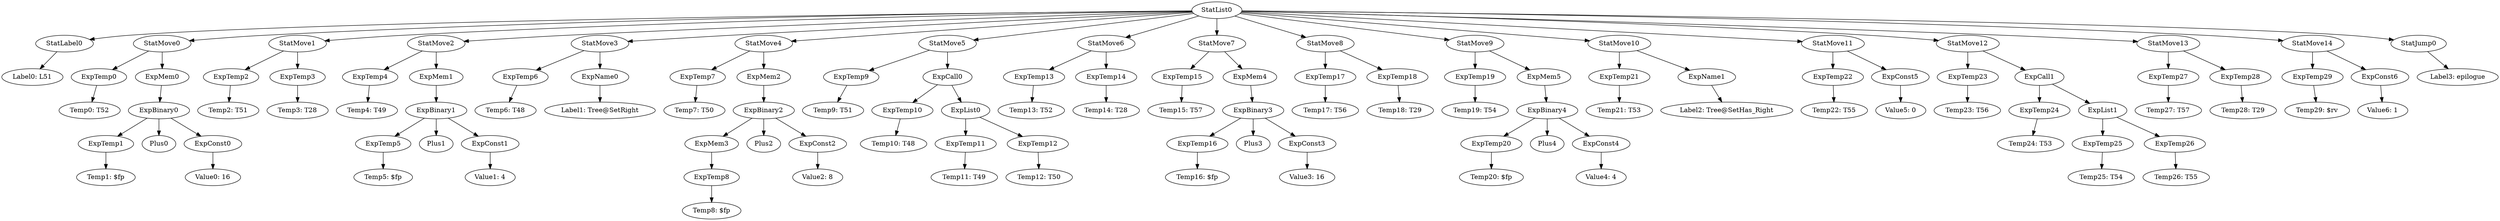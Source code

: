 digraph {
	ordering = out;
	ExpTemp29 -> "Temp29: $rv";
	StatMove13 -> ExpTemp27;
	StatMove13 -> ExpTemp28;
	ExpTemp27 -> "Temp27: T57";
	ExpTemp26 -> "Temp26: T55";
	ExpTemp25 -> "Temp25: T54";
	StatJump0 -> "Label3: epilogue";
	ExpCall1 -> ExpTemp24;
	ExpCall1 -> ExpList1;
	ExpTemp24 -> "Temp24: T53";
	StatMove11 -> ExpTemp22;
	StatMove11 -> ExpConst5;
	StatMove10 -> ExpTemp21;
	StatMove10 -> ExpName1;
	ExpConst4 -> "Value4: 4";
	ExpTemp20 -> "Temp20: $fp";
	StatMove9 -> ExpTemp19;
	StatMove9 -> ExpMem5;
	StatMove4 -> ExpTemp7;
	StatMove4 -> ExpMem2;
	ExpMem0 -> ExpBinary0;
	StatMove7 -> ExpTemp15;
	StatMove7 -> ExpMem4;
	ExpTemp4 -> "Temp4: T49";
	ExpName0 -> "Label1: Tree@SetRight";
	ExpTemp22 -> "Temp22: T55";
	StatMove3 -> ExpTemp6;
	StatMove3 -> ExpName0;
	ExpTemp11 -> "Temp11: T49";
	ExpTemp5 -> "Temp5: $fp";
	ExpTemp1 -> "Temp1: $fp";
	ExpTemp28 -> "Temp28: T29";
	ExpTemp14 -> "Temp14: T28";
	ExpTemp3 -> "Temp3: T28";
	ExpTemp23 -> "Temp23: T56";
	ExpBinary0 -> ExpTemp1;
	ExpBinary0 -> Plus0;
	ExpBinary0 -> ExpConst0;
	ExpMem4 -> ExpBinary3;
	ExpTemp7 -> "Temp7: T50";
	ExpTemp0 -> "Temp0: T52";
	StatList0 -> StatLabel0;
	StatList0 -> StatMove0;
	StatList0 -> StatMove1;
	StatList0 -> StatMove2;
	StatList0 -> StatMove3;
	StatList0 -> StatMove4;
	StatList0 -> StatMove5;
	StatList0 -> StatMove6;
	StatList0 -> StatMove7;
	StatList0 -> StatMove8;
	StatList0 -> StatMove9;
	StatList0 -> StatMove10;
	StatList0 -> StatMove11;
	StatList0 -> StatMove12;
	StatList0 -> StatMove13;
	StatList0 -> StatMove14;
	StatList0 -> StatJump0;
	ExpConst6 -> "Value6: 1";
	ExpMem1 -> ExpBinary1;
	ExpBinary4 -> ExpTemp20;
	ExpBinary4 -> Plus4;
	ExpBinary4 -> ExpConst4;
	ExpConst0 -> "Value0: 16";
	ExpTemp19 -> "Temp19: T54";
	StatMove2 -> ExpTemp4;
	StatMove2 -> ExpMem1;
	ExpTemp2 -> "Temp2: T51";
	ExpTemp10 -> "Temp10: T48";
	ExpList1 -> ExpTemp25;
	ExpList1 -> ExpTemp26;
	ExpBinary1 -> ExpTemp5;
	ExpBinary1 -> Plus1;
	ExpBinary1 -> ExpConst1;
	ExpConst1 -> "Value1: 4";
	ExpConst5 -> "Value5: 0";
	StatMove5 -> ExpTemp9;
	StatMove5 -> ExpCall0;
	StatMove1 -> ExpTemp2;
	StatMove1 -> ExpTemp3;
	ExpTemp18 -> "Temp18: T29";
	ExpTemp8 -> "Temp8: $fp";
	ExpMem3 -> ExpTemp8;
	ExpMem5 -> ExpBinary4;
	StatLabel0 -> "Label0: L51";
	ExpBinary2 -> ExpMem3;
	ExpBinary2 -> Plus2;
	ExpBinary2 -> ExpConst2;
	ExpTemp12 -> "Temp12: T50";
	ExpMem2 -> ExpBinary2;
	StatMove14 -> ExpTemp29;
	StatMove14 -> ExpConst6;
	ExpCall0 -> ExpTemp10;
	ExpCall0 -> ExpList0;
	ExpTemp21 -> "Temp21: T53";
	ExpTemp17 -> "Temp17: T56";
	ExpTemp9 -> "Temp9: T51";
	ExpList0 -> ExpTemp11;
	ExpList0 -> ExpTemp12;
	ExpName1 -> "Label2: Tree@SetHas_Right";
	ExpTemp15 -> "Temp15: T57";
	ExpTemp13 -> "Temp13: T52";
	ExpTemp16 -> "Temp16: $fp";
	ExpTemp6 -> "Temp6: T48";
	StatMove6 -> ExpTemp13;
	StatMove6 -> ExpTemp14;
	StatMove12 -> ExpTemp23;
	StatMove12 -> ExpCall1;
	ExpConst2 -> "Value2: 8";
	ExpBinary3 -> ExpTemp16;
	ExpBinary3 -> Plus3;
	ExpBinary3 -> ExpConst3;
	ExpConst3 -> "Value3: 16";
	StatMove0 -> ExpTemp0;
	StatMove0 -> ExpMem0;
	StatMove8 -> ExpTemp17;
	StatMove8 -> ExpTemp18;
}

